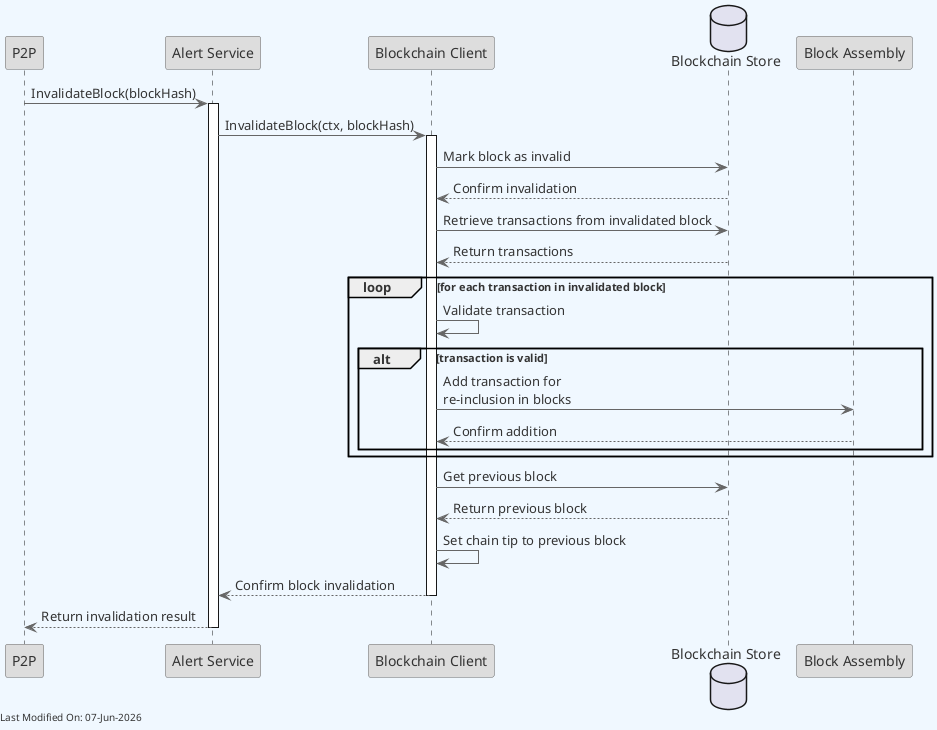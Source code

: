 @startuml
skinparam backgroundColor #F0F8FF
skinparam defaultFontColor #333333
skinparam arrowColor #666666

' Define borders for all elements
skinparam entity {
  BorderColor #666666
  BackgroundColor #DDDDDD
}

skinparam control {
  BorderColor #666666
  BackgroundColor #DDDDDD
}

skinparam participant {
  BorderColor #666666
  BackgroundColor #DDDDDD
}



participant "P2P" as P2P
participant "Alert Service" as AlertService
participant "Blockchain Client" as BlockchainClient
database "Blockchain Store" as BlockchainStore
participant "Block Assembly" as BlockAssembly

P2P -> AlertService: InvalidateBlock(blockHash)
activate AlertService

AlertService -> BlockchainClient: InvalidateBlock(ctx, blockHash)
activate BlockchainClient

BlockchainClient -> BlockchainStore: Mark block as invalid
BlockchainStore --> BlockchainClient: Confirm invalidation

BlockchainClient -> BlockchainStore: Retrieve transactions from invalidated block
BlockchainStore --> BlockchainClient: Return transactions

loop for each transaction in invalidated block
    BlockchainClient -> BlockchainClient: Validate transaction
    alt transaction is valid
        BlockchainClient -> BlockAssembly: Add transaction for\nre-inclusion in blocks
        BlockAssembly --> BlockchainClient: Confirm addition
    end
end

BlockchainClient -> BlockchainStore: Get previous block
BlockchainStore --> BlockchainClient: Return previous block

BlockchainClient -> BlockchainClient: Set chain tip to previous block

BlockchainClient --> AlertService: Confirm block invalidation
deactivate BlockchainClient

AlertService --> P2P: Return invalidation result
deactivate AlertService

left footer Last Modified On: %date("dd-MMM-yyyy")


@enduml
